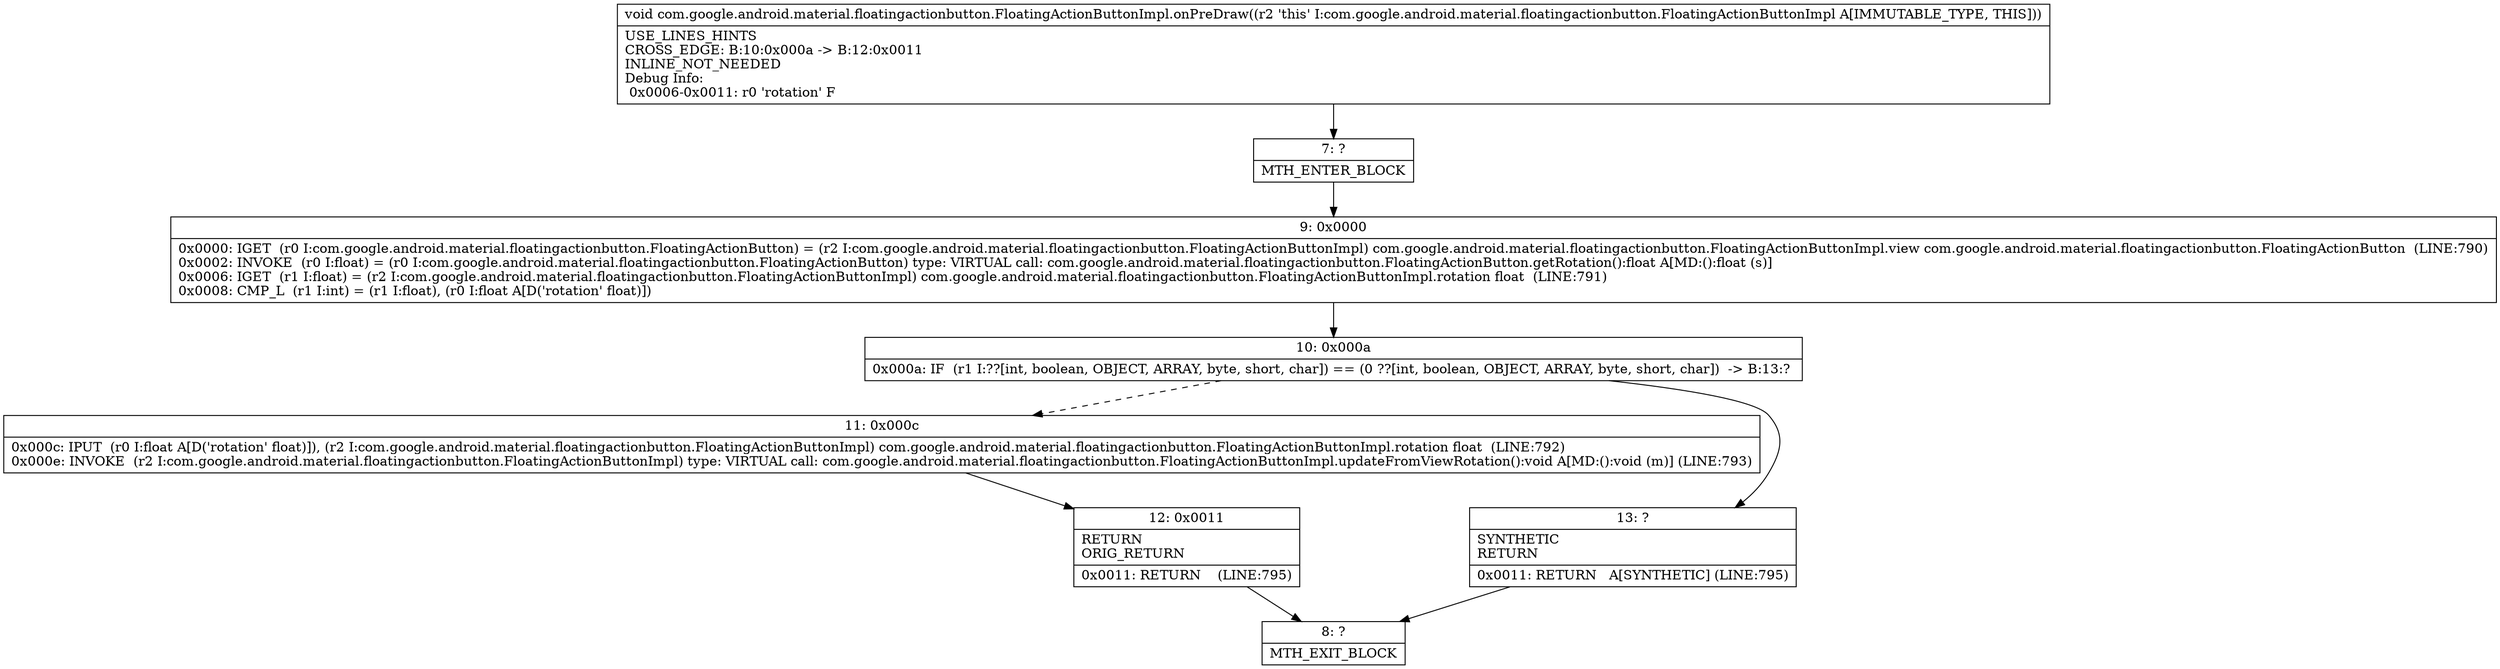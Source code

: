digraph "CFG forcom.google.android.material.floatingactionbutton.FloatingActionButtonImpl.onPreDraw()V" {
Node_7 [shape=record,label="{7\:\ ?|MTH_ENTER_BLOCK\l}"];
Node_9 [shape=record,label="{9\:\ 0x0000|0x0000: IGET  (r0 I:com.google.android.material.floatingactionbutton.FloatingActionButton) = (r2 I:com.google.android.material.floatingactionbutton.FloatingActionButtonImpl) com.google.android.material.floatingactionbutton.FloatingActionButtonImpl.view com.google.android.material.floatingactionbutton.FloatingActionButton  (LINE:790)\l0x0002: INVOKE  (r0 I:float) = (r0 I:com.google.android.material.floatingactionbutton.FloatingActionButton) type: VIRTUAL call: com.google.android.material.floatingactionbutton.FloatingActionButton.getRotation():float A[MD:():float (s)]\l0x0006: IGET  (r1 I:float) = (r2 I:com.google.android.material.floatingactionbutton.FloatingActionButtonImpl) com.google.android.material.floatingactionbutton.FloatingActionButtonImpl.rotation float  (LINE:791)\l0x0008: CMP_L  (r1 I:int) = (r1 I:float), (r0 I:float A[D('rotation' float)]) \l}"];
Node_10 [shape=record,label="{10\:\ 0x000a|0x000a: IF  (r1 I:??[int, boolean, OBJECT, ARRAY, byte, short, char]) == (0 ??[int, boolean, OBJECT, ARRAY, byte, short, char])  \-\> B:13:? \l}"];
Node_11 [shape=record,label="{11\:\ 0x000c|0x000c: IPUT  (r0 I:float A[D('rotation' float)]), (r2 I:com.google.android.material.floatingactionbutton.FloatingActionButtonImpl) com.google.android.material.floatingactionbutton.FloatingActionButtonImpl.rotation float  (LINE:792)\l0x000e: INVOKE  (r2 I:com.google.android.material.floatingactionbutton.FloatingActionButtonImpl) type: VIRTUAL call: com.google.android.material.floatingactionbutton.FloatingActionButtonImpl.updateFromViewRotation():void A[MD:():void (m)] (LINE:793)\l}"];
Node_12 [shape=record,label="{12\:\ 0x0011|RETURN\lORIG_RETURN\l|0x0011: RETURN    (LINE:795)\l}"];
Node_8 [shape=record,label="{8\:\ ?|MTH_EXIT_BLOCK\l}"];
Node_13 [shape=record,label="{13\:\ ?|SYNTHETIC\lRETURN\l|0x0011: RETURN   A[SYNTHETIC] (LINE:795)\l}"];
MethodNode[shape=record,label="{void com.google.android.material.floatingactionbutton.FloatingActionButtonImpl.onPreDraw((r2 'this' I:com.google.android.material.floatingactionbutton.FloatingActionButtonImpl A[IMMUTABLE_TYPE, THIS]))  | USE_LINES_HINTS\lCROSS_EDGE: B:10:0x000a \-\> B:12:0x0011\lINLINE_NOT_NEEDED\lDebug Info:\l  0x0006\-0x0011: r0 'rotation' F\l}"];
MethodNode -> Node_7;Node_7 -> Node_9;
Node_9 -> Node_10;
Node_10 -> Node_11[style=dashed];
Node_10 -> Node_13;
Node_11 -> Node_12;
Node_12 -> Node_8;
Node_13 -> Node_8;
}

